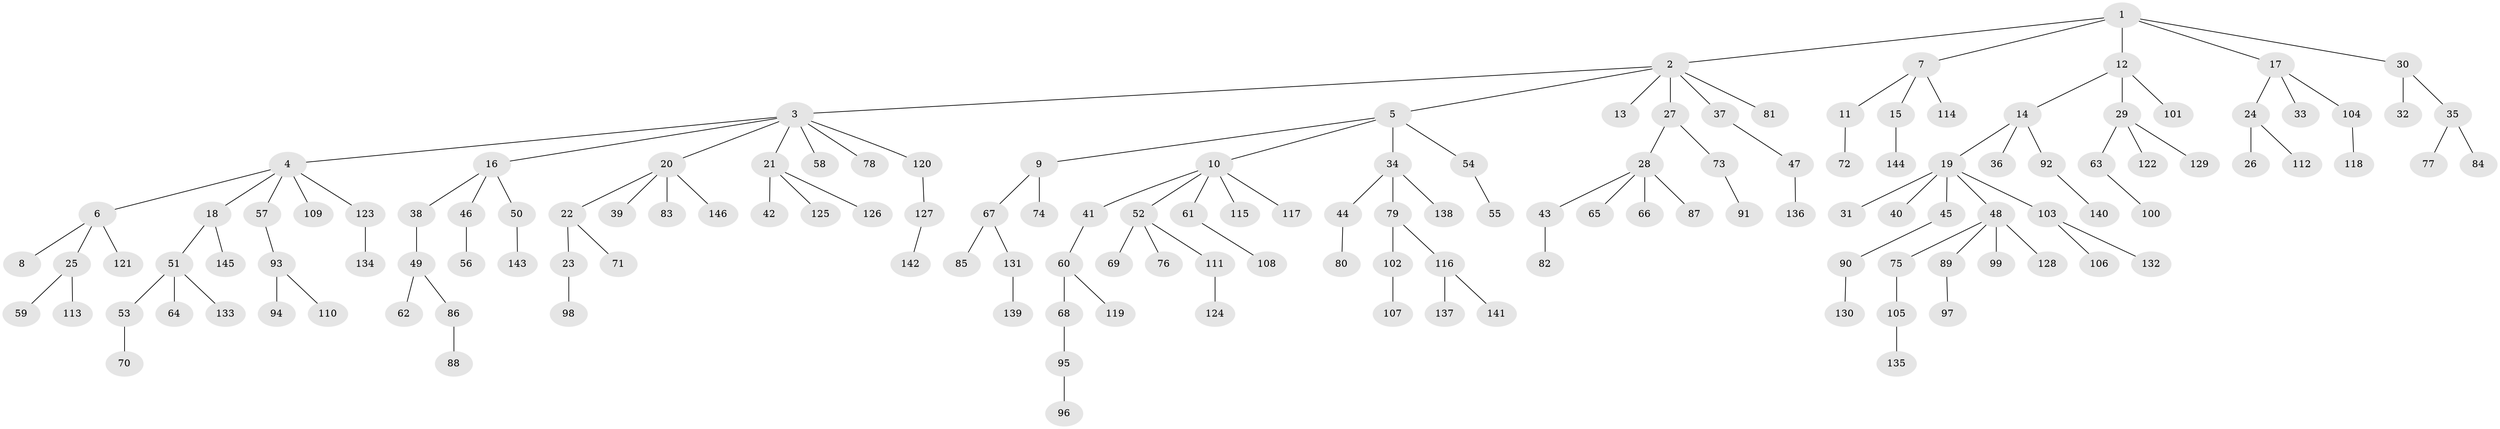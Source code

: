 // Generated by graph-tools (version 1.1) at 2025/53/03/09/25 04:53:27]
// undirected, 146 vertices, 145 edges
graph export_dot {
graph [start="1"]
  node [color=gray90,style=filled];
  1;
  2;
  3;
  4;
  5;
  6;
  7;
  8;
  9;
  10;
  11;
  12;
  13;
  14;
  15;
  16;
  17;
  18;
  19;
  20;
  21;
  22;
  23;
  24;
  25;
  26;
  27;
  28;
  29;
  30;
  31;
  32;
  33;
  34;
  35;
  36;
  37;
  38;
  39;
  40;
  41;
  42;
  43;
  44;
  45;
  46;
  47;
  48;
  49;
  50;
  51;
  52;
  53;
  54;
  55;
  56;
  57;
  58;
  59;
  60;
  61;
  62;
  63;
  64;
  65;
  66;
  67;
  68;
  69;
  70;
  71;
  72;
  73;
  74;
  75;
  76;
  77;
  78;
  79;
  80;
  81;
  82;
  83;
  84;
  85;
  86;
  87;
  88;
  89;
  90;
  91;
  92;
  93;
  94;
  95;
  96;
  97;
  98;
  99;
  100;
  101;
  102;
  103;
  104;
  105;
  106;
  107;
  108;
  109;
  110;
  111;
  112;
  113;
  114;
  115;
  116;
  117;
  118;
  119;
  120;
  121;
  122;
  123;
  124;
  125;
  126;
  127;
  128;
  129;
  130;
  131;
  132;
  133;
  134;
  135;
  136;
  137;
  138;
  139;
  140;
  141;
  142;
  143;
  144;
  145;
  146;
  1 -- 2;
  1 -- 7;
  1 -- 12;
  1 -- 17;
  1 -- 30;
  2 -- 3;
  2 -- 5;
  2 -- 13;
  2 -- 27;
  2 -- 37;
  2 -- 81;
  3 -- 4;
  3 -- 16;
  3 -- 20;
  3 -- 21;
  3 -- 58;
  3 -- 78;
  3 -- 120;
  4 -- 6;
  4 -- 18;
  4 -- 57;
  4 -- 109;
  4 -- 123;
  5 -- 9;
  5 -- 10;
  5 -- 34;
  5 -- 54;
  6 -- 8;
  6 -- 25;
  6 -- 121;
  7 -- 11;
  7 -- 15;
  7 -- 114;
  9 -- 67;
  9 -- 74;
  10 -- 41;
  10 -- 52;
  10 -- 61;
  10 -- 115;
  10 -- 117;
  11 -- 72;
  12 -- 14;
  12 -- 29;
  12 -- 101;
  14 -- 19;
  14 -- 36;
  14 -- 92;
  15 -- 144;
  16 -- 38;
  16 -- 46;
  16 -- 50;
  17 -- 24;
  17 -- 33;
  17 -- 104;
  18 -- 51;
  18 -- 145;
  19 -- 31;
  19 -- 40;
  19 -- 45;
  19 -- 48;
  19 -- 103;
  20 -- 22;
  20 -- 39;
  20 -- 83;
  20 -- 146;
  21 -- 42;
  21 -- 125;
  21 -- 126;
  22 -- 23;
  22 -- 71;
  23 -- 98;
  24 -- 26;
  24 -- 112;
  25 -- 59;
  25 -- 113;
  27 -- 28;
  27 -- 73;
  28 -- 43;
  28 -- 65;
  28 -- 66;
  28 -- 87;
  29 -- 63;
  29 -- 122;
  29 -- 129;
  30 -- 32;
  30 -- 35;
  34 -- 44;
  34 -- 79;
  34 -- 138;
  35 -- 77;
  35 -- 84;
  37 -- 47;
  38 -- 49;
  41 -- 60;
  43 -- 82;
  44 -- 80;
  45 -- 90;
  46 -- 56;
  47 -- 136;
  48 -- 75;
  48 -- 89;
  48 -- 99;
  48 -- 128;
  49 -- 62;
  49 -- 86;
  50 -- 143;
  51 -- 53;
  51 -- 64;
  51 -- 133;
  52 -- 69;
  52 -- 76;
  52 -- 111;
  53 -- 70;
  54 -- 55;
  57 -- 93;
  60 -- 68;
  60 -- 119;
  61 -- 108;
  63 -- 100;
  67 -- 85;
  67 -- 131;
  68 -- 95;
  73 -- 91;
  75 -- 105;
  79 -- 102;
  79 -- 116;
  86 -- 88;
  89 -- 97;
  90 -- 130;
  92 -- 140;
  93 -- 94;
  93 -- 110;
  95 -- 96;
  102 -- 107;
  103 -- 106;
  103 -- 132;
  104 -- 118;
  105 -- 135;
  111 -- 124;
  116 -- 137;
  116 -- 141;
  120 -- 127;
  123 -- 134;
  127 -- 142;
  131 -- 139;
}
